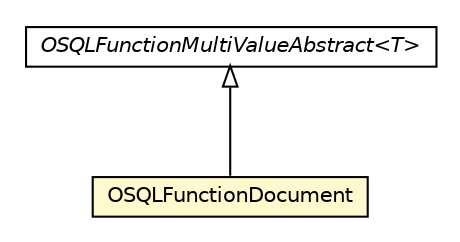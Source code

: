 #!/usr/local/bin/dot
#
# Class diagram 
# Generated by UMLGraph version R5_6-24-gf6e263 (http://www.umlgraph.org/)
#

digraph G {
	edge [fontname="Helvetica",fontsize=10,labelfontname="Helvetica",labelfontsize=10];
	node [fontname="Helvetica",fontsize=10,shape=plaintext];
	nodesep=0.25;
	ranksep=0.5;
	// com.orientechnologies.orient.core.sql.functions.coll.OSQLFunctionMultiValueAbstract<T>
	c6103686 [label=<<table title="com.orientechnologies.orient.core.sql.functions.coll.OSQLFunctionMultiValueAbstract" border="0" cellborder="1" cellspacing="0" cellpadding="2" port="p" href="./OSQLFunctionMultiValueAbstract.html">
		<tr><td><table border="0" cellspacing="0" cellpadding="1">
<tr><td align="center" balign="center"><font face="Helvetica-Oblique"> OSQLFunctionMultiValueAbstract&lt;T&gt; </font></td></tr>
		</table></td></tr>
		</table>>, URL="./OSQLFunctionMultiValueAbstract.html", fontname="Helvetica", fontcolor="black", fontsize=10.0];
	// com.orientechnologies.orient.core.sql.functions.coll.OSQLFunctionDocument
	c6103694 [label=<<table title="com.orientechnologies.orient.core.sql.functions.coll.OSQLFunctionDocument" border="0" cellborder="1" cellspacing="0" cellpadding="2" port="p" bgcolor="lemonChiffon" href="./OSQLFunctionDocument.html">
		<tr><td><table border="0" cellspacing="0" cellpadding="1">
<tr><td align="center" balign="center"> OSQLFunctionDocument </td></tr>
		</table></td></tr>
		</table>>, URL="./OSQLFunctionDocument.html", fontname="Helvetica", fontcolor="black", fontsize=10.0];
	//com.orientechnologies.orient.core.sql.functions.coll.OSQLFunctionDocument extends com.orientechnologies.orient.core.sql.functions.coll.OSQLFunctionMultiValueAbstract<com.orientechnologies.orient.core.record.impl.ODocument>
	c6103686:p -> c6103694:p [dir=back,arrowtail=empty];
}

